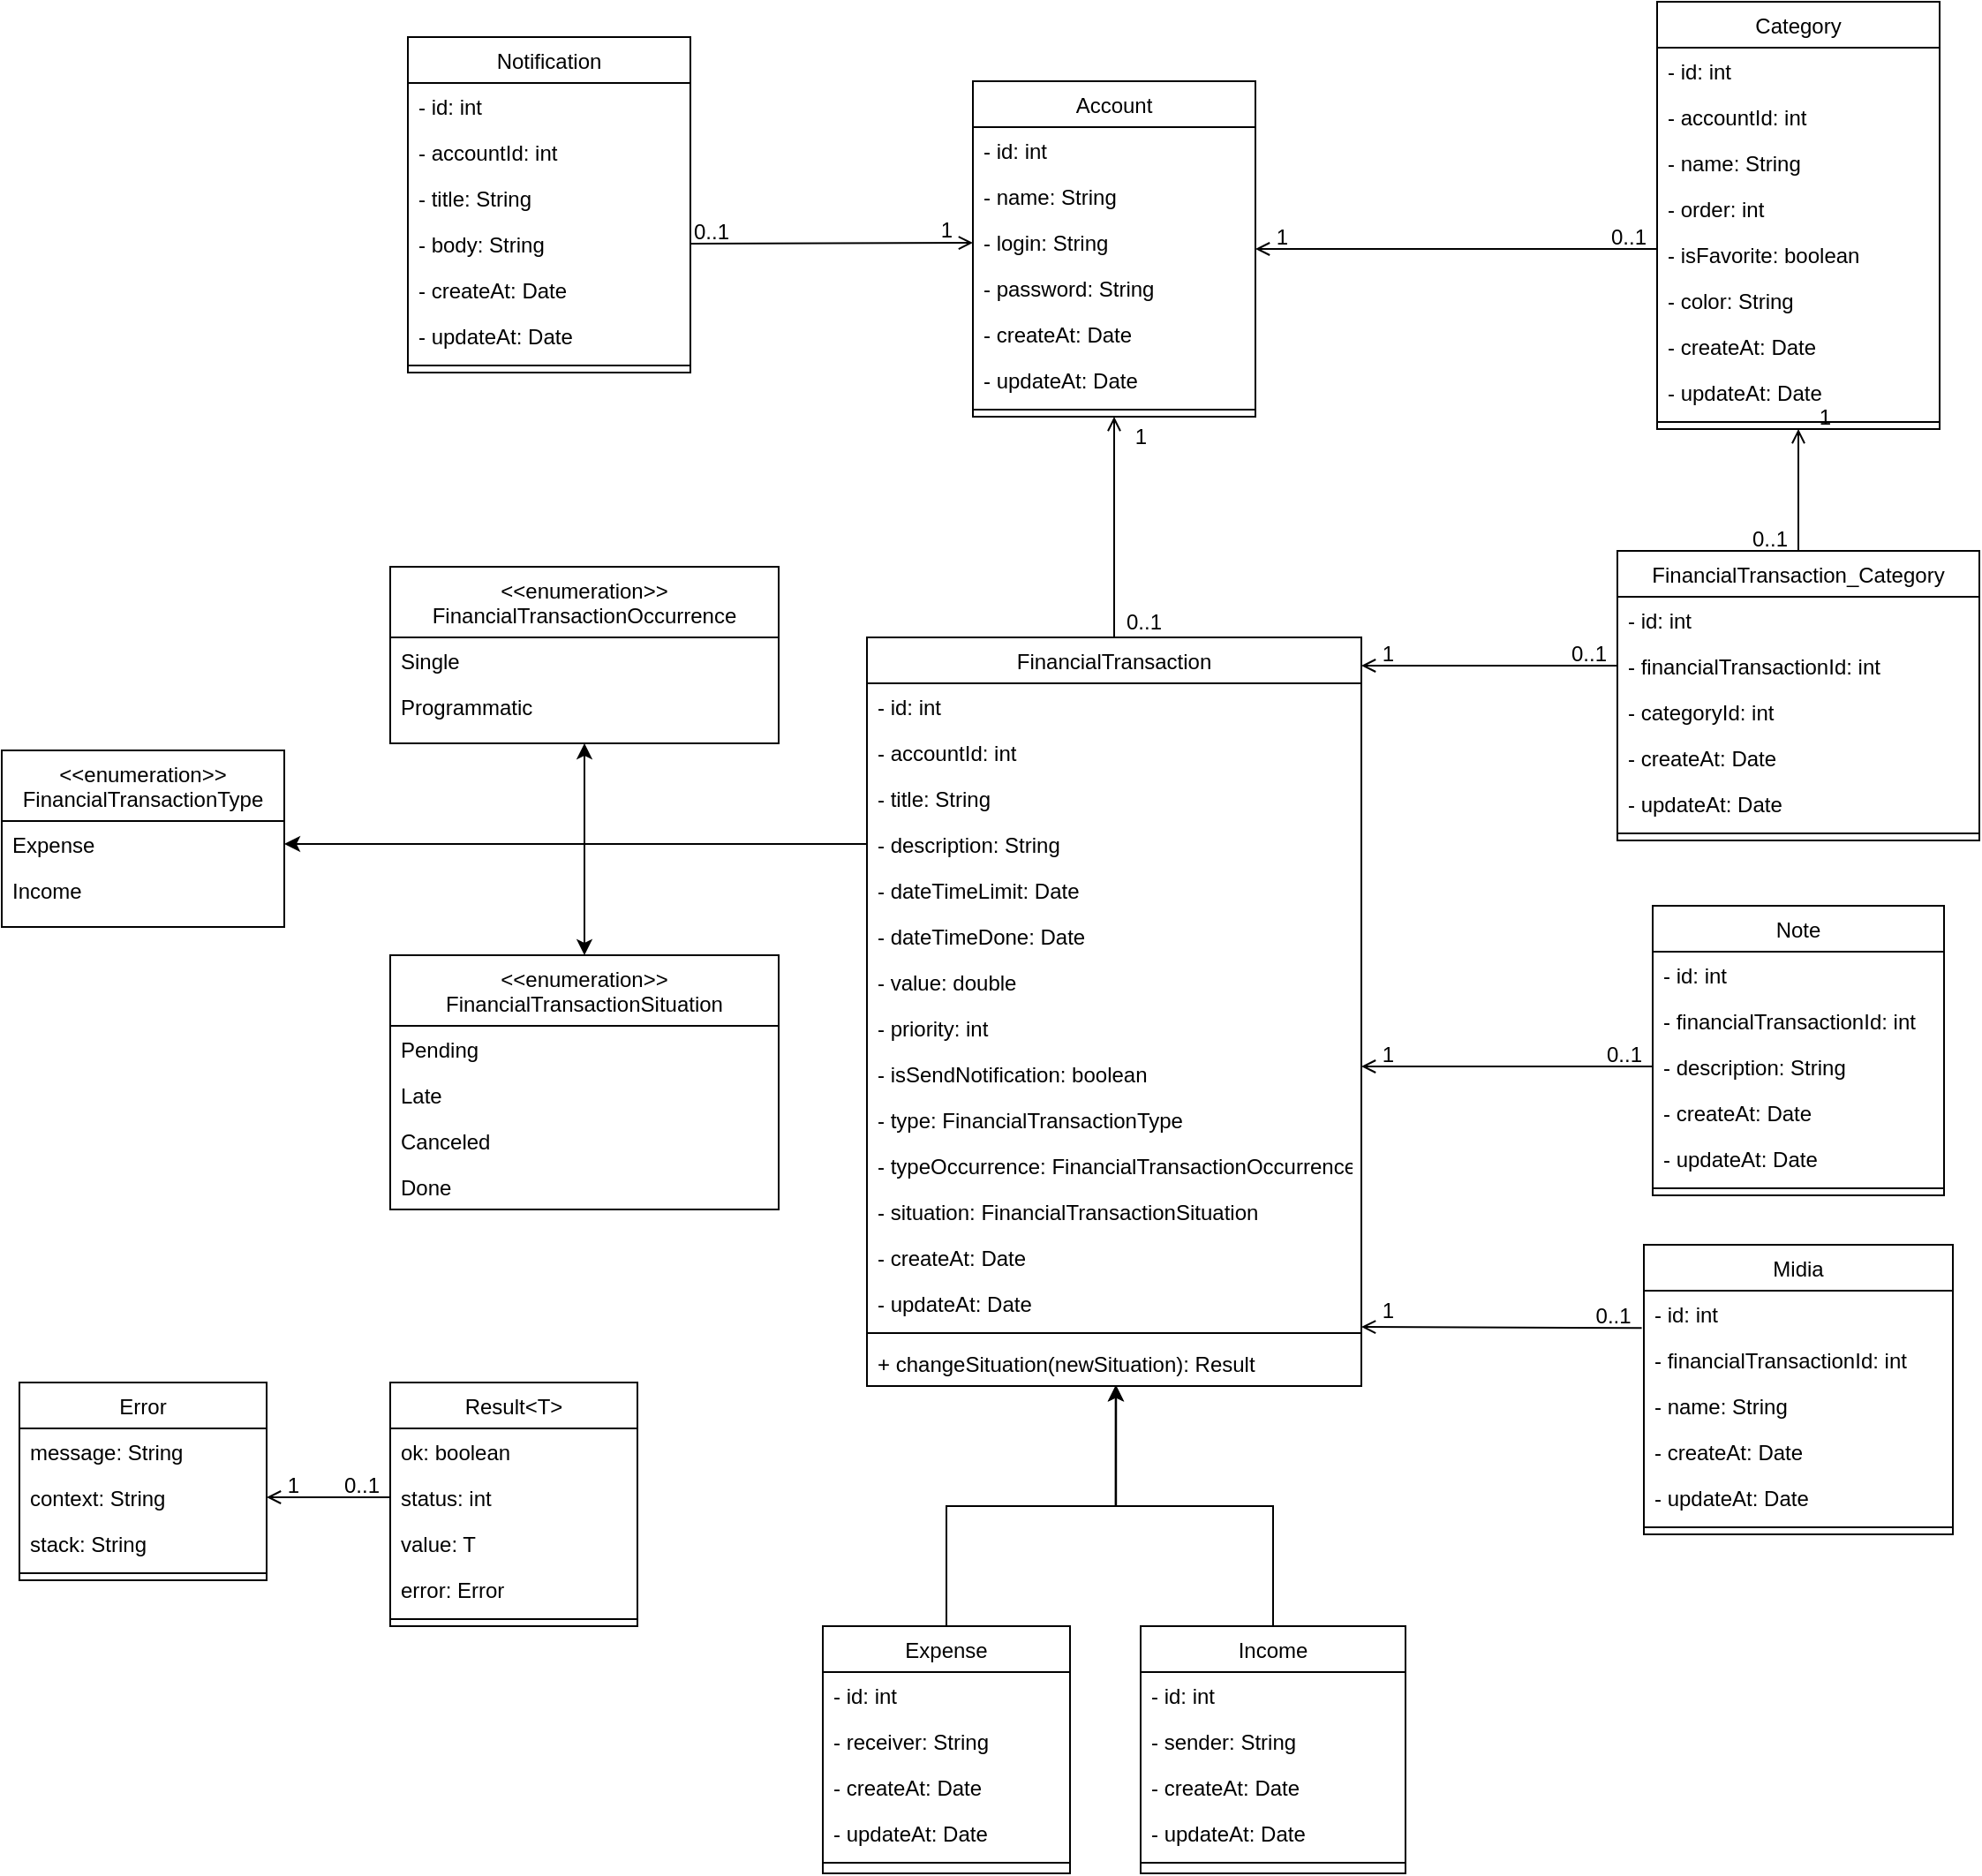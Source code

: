 <mxfile version="21.7.5" type="github">
  <diagram id="C5RBs43oDa-KdzZeNtuy" name="Page-1">
    <mxGraphModel dx="3327" dy="1215" grid="1" gridSize="10" guides="1" tooltips="1" connect="1" arrows="1" fold="1" page="1" pageScale="1" pageWidth="827" pageHeight="1169" math="0" shadow="0">
      <root>
        <mxCell id="WIyWlLk6GJQsqaUBKTNV-0" />
        <mxCell id="WIyWlLk6GJQsqaUBKTNV-1" parent="WIyWlLk6GJQsqaUBKTNV-0" />
        <mxCell id="zkfFHV4jXpPFQw0GAbJ--0" value="Account" style="swimlane;fontStyle=0;align=center;verticalAlign=top;childLayout=stackLayout;horizontal=1;startSize=26;horizontalStack=0;resizeParent=1;resizeLast=0;collapsible=1;marginBottom=0;rounded=0;shadow=0;strokeWidth=1;" parent="WIyWlLk6GJQsqaUBKTNV-1" vertex="1">
          <mxGeometry x="360" y="105" width="160" height="190" as="geometry">
            <mxRectangle x="230" y="140" width="160" height="26" as="alternateBounds" />
          </mxGeometry>
        </mxCell>
        <mxCell id="yoDXZHZiuz9WNRxA7Nl0-4" value="- id: int" style="text;align=left;verticalAlign=top;spacingLeft=4;spacingRight=4;overflow=hidden;rotatable=0;points=[[0,0.5],[1,0.5]];portConstraint=eastwest;" vertex="1" parent="zkfFHV4jXpPFQw0GAbJ--0">
          <mxGeometry y="26" width="160" height="26" as="geometry" />
        </mxCell>
        <mxCell id="zkfFHV4jXpPFQw0GAbJ--1" value="- name: String    " style="text;align=left;verticalAlign=top;spacingLeft=4;spacingRight=4;overflow=hidden;rotatable=0;points=[[0,0.5],[1,0.5]];portConstraint=eastwest;" parent="zkfFHV4jXpPFQw0GAbJ--0" vertex="1">
          <mxGeometry y="52" width="160" height="26" as="geometry" />
        </mxCell>
        <mxCell id="zkfFHV4jXpPFQw0GAbJ--2" value="- login: String" style="text;align=left;verticalAlign=top;spacingLeft=4;spacingRight=4;overflow=hidden;rotatable=0;points=[[0,0.5],[1,0.5]];portConstraint=eastwest;rounded=0;shadow=0;html=0;" parent="zkfFHV4jXpPFQw0GAbJ--0" vertex="1">
          <mxGeometry y="78" width="160" height="26" as="geometry" />
        </mxCell>
        <mxCell id="zkfFHV4jXpPFQw0GAbJ--3" value="- password: String" style="text;align=left;verticalAlign=top;spacingLeft=4;spacingRight=4;overflow=hidden;rotatable=0;points=[[0,0.5],[1,0.5]];portConstraint=eastwest;rounded=0;shadow=0;html=0;" parent="zkfFHV4jXpPFQw0GAbJ--0" vertex="1">
          <mxGeometry y="104" width="160" height="26" as="geometry" />
        </mxCell>
        <mxCell id="yoDXZHZiuz9WNRxA7Nl0-2" value="- createAt: Date" style="text;align=left;verticalAlign=top;spacingLeft=4;spacingRight=4;overflow=hidden;rotatable=0;points=[[0,0.5],[1,0.5]];portConstraint=eastwest;rounded=0;shadow=0;html=0;" vertex="1" parent="zkfFHV4jXpPFQw0GAbJ--0">
          <mxGeometry y="130" width="160" height="26" as="geometry" />
        </mxCell>
        <mxCell id="yoDXZHZiuz9WNRxA7Nl0-3" value="- updateAt: Date" style="text;align=left;verticalAlign=top;spacingLeft=4;spacingRight=4;overflow=hidden;rotatable=0;points=[[0,0.5],[1,0.5]];portConstraint=eastwest;rounded=0;shadow=0;html=0;" vertex="1" parent="zkfFHV4jXpPFQw0GAbJ--0">
          <mxGeometry y="156" width="160" height="26" as="geometry" />
        </mxCell>
        <mxCell id="zkfFHV4jXpPFQw0GAbJ--4" value="" style="line;html=1;strokeWidth=1;align=left;verticalAlign=middle;spacingTop=-1;spacingLeft=3;spacingRight=3;rotatable=0;labelPosition=right;points=[];portConstraint=eastwest;" parent="zkfFHV4jXpPFQw0GAbJ--0" vertex="1">
          <mxGeometry y="182" width="160" height="8" as="geometry" />
        </mxCell>
        <mxCell id="zkfFHV4jXpPFQw0GAbJ--17" value="Category" style="swimlane;fontStyle=0;align=center;verticalAlign=top;childLayout=stackLayout;horizontal=1;startSize=26;horizontalStack=0;resizeParent=1;resizeLast=0;collapsible=1;marginBottom=0;rounded=0;shadow=0;strokeWidth=1;" parent="WIyWlLk6GJQsqaUBKTNV-1" vertex="1">
          <mxGeometry x="747.5" y="60" width="160" height="242" as="geometry">
            <mxRectangle x="550" y="140" width="160" height="26" as="alternateBounds" />
          </mxGeometry>
        </mxCell>
        <mxCell id="yoDXZHZiuz9WNRxA7Nl0-5" value="- id: int" style="text;align=left;verticalAlign=top;spacingLeft=4;spacingRight=4;overflow=hidden;rotatable=0;points=[[0,0.5],[1,0.5]];portConstraint=eastwest;" vertex="1" parent="zkfFHV4jXpPFQw0GAbJ--17">
          <mxGeometry y="26" width="160" height="26" as="geometry" />
        </mxCell>
        <mxCell id="yoDXZHZiuz9WNRxA7Nl0-11" value="- accountId: int" style="text;align=left;verticalAlign=top;spacingLeft=4;spacingRight=4;overflow=hidden;rotatable=0;points=[[0,0.5],[1,0.5]];portConstraint=eastwest;" vertex="1" parent="zkfFHV4jXpPFQw0GAbJ--17">
          <mxGeometry y="52" width="160" height="26" as="geometry" />
        </mxCell>
        <mxCell id="zkfFHV4jXpPFQw0GAbJ--18" value="- name: String" style="text;align=left;verticalAlign=top;spacingLeft=4;spacingRight=4;overflow=hidden;rotatable=0;points=[[0,0.5],[1,0.5]];portConstraint=eastwest;" parent="zkfFHV4jXpPFQw0GAbJ--17" vertex="1">
          <mxGeometry y="78" width="160" height="26" as="geometry" />
        </mxCell>
        <mxCell id="yoDXZHZiuz9WNRxA7Nl0-8" value="- order: int" style="text;align=left;verticalAlign=top;spacingLeft=4;spacingRight=4;overflow=hidden;rotatable=0;points=[[0,0.5],[1,0.5]];portConstraint=eastwest;" vertex="1" parent="zkfFHV4jXpPFQw0GAbJ--17">
          <mxGeometry y="104" width="160" height="26" as="geometry" />
        </mxCell>
        <mxCell id="yoDXZHZiuz9WNRxA7Nl0-9" value="- isFavorite: boolean" style="text;align=left;verticalAlign=top;spacingLeft=4;spacingRight=4;overflow=hidden;rotatable=0;points=[[0,0.5],[1,0.5]];portConstraint=eastwest;" vertex="1" parent="zkfFHV4jXpPFQw0GAbJ--17">
          <mxGeometry y="130" width="160" height="26" as="geometry" />
        </mxCell>
        <mxCell id="yoDXZHZiuz9WNRxA7Nl0-10" value="- color: String" style="text;align=left;verticalAlign=top;spacingLeft=4;spacingRight=4;overflow=hidden;rotatable=0;points=[[0,0.5],[1,0.5]];portConstraint=eastwest;" vertex="1" parent="zkfFHV4jXpPFQw0GAbJ--17">
          <mxGeometry y="156" width="160" height="26" as="geometry" />
        </mxCell>
        <mxCell id="yoDXZHZiuz9WNRxA7Nl0-6" value="- createAt: Date" style="text;align=left;verticalAlign=top;spacingLeft=4;spacingRight=4;overflow=hidden;rotatable=0;points=[[0,0.5],[1,0.5]];portConstraint=eastwest;rounded=0;shadow=0;html=0;" vertex="1" parent="zkfFHV4jXpPFQw0GAbJ--17">
          <mxGeometry y="182" width="160" height="26" as="geometry" />
        </mxCell>
        <mxCell id="yoDXZHZiuz9WNRxA7Nl0-7" value="- updateAt: Date" style="text;align=left;verticalAlign=top;spacingLeft=4;spacingRight=4;overflow=hidden;rotatable=0;points=[[0,0.5],[1,0.5]];portConstraint=eastwest;rounded=0;shadow=0;html=0;" vertex="1" parent="zkfFHV4jXpPFQw0GAbJ--17">
          <mxGeometry y="208" width="160" height="26" as="geometry" />
        </mxCell>
        <mxCell id="zkfFHV4jXpPFQw0GAbJ--23" value="" style="line;html=1;strokeWidth=1;align=left;verticalAlign=middle;spacingTop=-1;spacingLeft=3;spacingRight=3;rotatable=0;labelPosition=right;points=[];portConstraint=eastwest;" parent="zkfFHV4jXpPFQw0GAbJ--17" vertex="1">
          <mxGeometry y="234" width="160" height="8" as="geometry" />
        </mxCell>
        <mxCell id="zkfFHV4jXpPFQw0GAbJ--26" value="" style="endArrow=open;shadow=0;strokeWidth=1;rounded=0;endFill=1;edgeStyle=elbowEdgeStyle;elbow=vertical;" parent="WIyWlLk6GJQsqaUBKTNV-1" source="zkfFHV4jXpPFQw0GAbJ--17" target="zkfFHV4jXpPFQw0GAbJ--0" edge="1">
          <mxGeometry x="0.5" y="41" relative="1" as="geometry">
            <mxPoint x="740" y="202" as="sourcePoint" />
            <mxPoint x="580" y="202" as="targetPoint" />
            <mxPoint x="-40" y="32" as="offset" />
          </mxGeometry>
        </mxCell>
        <mxCell id="zkfFHV4jXpPFQw0GAbJ--27" value="0..1" style="resizable=0;align=left;verticalAlign=bottom;labelBackgroundColor=none;fontSize=12;" parent="zkfFHV4jXpPFQw0GAbJ--26" connectable="0" vertex="1">
          <mxGeometry x="-1" relative="1" as="geometry">
            <mxPoint x="-28" y="2" as="offset" />
          </mxGeometry>
        </mxCell>
        <mxCell id="zkfFHV4jXpPFQw0GAbJ--28" value="1" style="resizable=0;align=right;verticalAlign=bottom;labelBackgroundColor=none;fontSize=12;" parent="zkfFHV4jXpPFQw0GAbJ--26" connectable="0" vertex="1">
          <mxGeometry x="1" relative="1" as="geometry">
            <mxPoint x="20" y="2" as="offset" />
          </mxGeometry>
        </mxCell>
        <mxCell id="yoDXZHZiuz9WNRxA7Nl0-32" style="edgeStyle=orthogonalEdgeStyle;rounded=0;orthogonalLoop=1;jettySize=auto;html=1;entryX=1;entryY=0.5;entryDx=0;entryDy=0;exitX=0;exitY=0.5;exitDx=0;exitDy=0;" edge="1" parent="WIyWlLk6GJQsqaUBKTNV-1" source="yoDXZHZiuz9WNRxA7Nl0-47" target="yoDXZHZiuz9WNRxA7Nl0-23">
          <mxGeometry relative="1" as="geometry">
            <mxPoint x="200" y="505" as="targetPoint" />
          </mxGeometry>
        </mxCell>
        <mxCell id="yoDXZHZiuz9WNRxA7Nl0-38" style="edgeStyle=orthogonalEdgeStyle;rounded=0;orthogonalLoop=1;jettySize=auto;html=1;entryX=0.5;entryY=1;entryDx=0;entryDy=0;exitX=0;exitY=0.5;exitDx=0;exitDy=0;" edge="1" parent="WIyWlLk6GJQsqaUBKTNV-1" source="yoDXZHZiuz9WNRxA7Nl0-47" target="yoDXZHZiuz9WNRxA7Nl0-35">
          <mxGeometry relative="1" as="geometry" />
        </mxCell>
        <mxCell id="yoDXZHZiuz9WNRxA7Nl0-45" style="edgeStyle=orthogonalEdgeStyle;rounded=0;orthogonalLoop=1;jettySize=auto;html=1;entryX=0.5;entryY=0;entryDx=0;entryDy=0;exitX=0;exitY=0.5;exitDx=0;exitDy=0;" edge="1" parent="WIyWlLk6GJQsqaUBKTNV-1" source="yoDXZHZiuz9WNRxA7Nl0-47" target="yoDXZHZiuz9WNRxA7Nl0-39">
          <mxGeometry relative="1" as="geometry" />
        </mxCell>
        <mxCell id="yoDXZHZiuz9WNRxA7Nl0-12" value="FinancialTransaction" style="swimlane;fontStyle=0;align=center;verticalAlign=top;childLayout=stackLayout;horizontal=1;startSize=26;horizontalStack=0;resizeParent=1;resizeLast=0;collapsible=1;marginBottom=0;rounded=0;shadow=0;strokeWidth=1;" vertex="1" parent="WIyWlLk6GJQsqaUBKTNV-1">
          <mxGeometry x="300" y="420" width="280" height="424" as="geometry">
            <mxRectangle x="550" y="140" width="160" height="26" as="alternateBounds" />
          </mxGeometry>
        </mxCell>
        <mxCell id="yoDXZHZiuz9WNRxA7Nl0-13" value="- id: int" style="text;align=left;verticalAlign=top;spacingLeft=4;spacingRight=4;overflow=hidden;rotatable=0;points=[[0,0.5],[1,0.5]];portConstraint=eastwest;" vertex="1" parent="yoDXZHZiuz9WNRxA7Nl0-12">
          <mxGeometry y="26" width="280" height="26" as="geometry" />
        </mxCell>
        <mxCell id="yoDXZHZiuz9WNRxA7Nl0-89" value="- accountId: int" style="text;align=left;verticalAlign=top;spacingLeft=4;spacingRight=4;overflow=hidden;rotatable=0;points=[[0,0.5],[1,0.5]];portConstraint=eastwest;" vertex="1" parent="yoDXZHZiuz9WNRxA7Nl0-12">
          <mxGeometry y="52" width="280" height="26" as="geometry" />
        </mxCell>
        <mxCell id="yoDXZHZiuz9WNRxA7Nl0-46" value="- title: String" style="text;align=left;verticalAlign=top;spacingLeft=4;spacingRight=4;overflow=hidden;rotatable=0;points=[[0,0.5],[1,0.5]];portConstraint=eastwest;" vertex="1" parent="yoDXZHZiuz9WNRxA7Nl0-12">
          <mxGeometry y="78" width="280" height="26" as="geometry" />
        </mxCell>
        <mxCell id="yoDXZHZiuz9WNRxA7Nl0-47" value="- description: String" style="text;align=left;verticalAlign=top;spacingLeft=4;spacingRight=4;overflow=hidden;rotatable=0;points=[[0,0.5],[1,0.5]];portConstraint=eastwest;" vertex="1" parent="yoDXZHZiuz9WNRxA7Nl0-12">
          <mxGeometry y="104" width="280" height="26" as="geometry" />
        </mxCell>
        <mxCell id="yoDXZHZiuz9WNRxA7Nl0-48" value="- dateTimeLimit: Date" style="text;align=left;verticalAlign=top;spacingLeft=4;spacingRight=4;overflow=hidden;rotatable=0;points=[[0,0.5],[1,0.5]];portConstraint=eastwest;" vertex="1" parent="yoDXZHZiuz9WNRxA7Nl0-12">
          <mxGeometry y="130" width="280" height="26" as="geometry" />
        </mxCell>
        <mxCell id="yoDXZHZiuz9WNRxA7Nl0-49" value="- dateTimeDone: Date" style="text;align=left;verticalAlign=top;spacingLeft=4;spacingRight=4;overflow=hidden;rotatable=0;points=[[0,0.5],[1,0.5]];portConstraint=eastwest;" vertex="1" parent="yoDXZHZiuz9WNRxA7Nl0-12">
          <mxGeometry y="156" width="280" height="26" as="geometry" />
        </mxCell>
        <mxCell id="yoDXZHZiuz9WNRxA7Nl0-50" value="- value: double" style="text;align=left;verticalAlign=top;spacingLeft=4;spacingRight=4;overflow=hidden;rotatable=0;points=[[0,0.5],[1,0.5]];portConstraint=eastwest;" vertex="1" parent="yoDXZHZiuz9WNRxA7Nl0-12">
          <mxGeometry y="182" width="280" height="26" as="geometry" />
        </mxCell>
        <mxCell id="yoDXZHZiuz9WNRxA7Nl0-51" value="- priority: int" style="text;align=left;verticalAlign=top;spacingLeft=4;spacingRight=4;overflow=hidden;rotatable=0;points=[[0,0.5],[1,0.5]];portConstraint=eastwest;" vertex="1" parent="yoDXZHZiuz9WNRxA7Nl0-12">
          <mxGeometry y="208" width="280" height="26" as="geometry" />
        </mxCell>
        <mxCell id="yoDXZHZiuz9WNRxA7Nl0-52" value="- isSendNotification: boolean" style="text;align=left;verticalAlign=top;spacingLeft=4;spacingRight=4;overflow=hidden;rotatable=0;points=[[0,0.5],[1,0.5]];portConstraint=eastwest;" vertex="1" parent="yoDXZHZiuz9WNRxA7Nl0-12">
          <mxGeometry y="234" width="280" height="26" as="geometry" />
        </mxCell>
        <mxCell id="yoDXZHZiuz9WNRxA7Nl0-14" value="- type: FinancialTransactionType" style="text;align=left;verticalAlign=top;spacingLeft=4;spacingRight=4;overflow=hidden;rotatable=0;points=[[0,0.5],[1,0.5]];portConstraint=eastwest;" vertex="1" parent="yoDXZHZiuz9WNRxA7Nl0-12">
          <mxGeometry y="260" width="280" height="26" as="geometry" />
        </mxCell>
        <mxCell id="yoDXZHZiuz9WNRxA7Nl0-34" value="- typeOccurrence: FinancialTransactionOccurrence" style="text;align=left;verticalAlign=top;spacingLeft=4;spacingRight=4;overflow=hidden;rotatable=0;points=[[0,0.5],[1,0.5]];portConstraint=eastwest;" vertex="1" parent="yoDXZHZiuz9WNRxA7Nl0-12">
          <mxGeometry y="286" width="280" height="26" as="geometry" />
        </mxCell>
        <mxCell id="yoDXZHZiuz9WNRxA7Nl0-44" value="- situation: FinancialTransactionSituation" style="text;align=left;verticalAlign=top;spacingLeft=4;spacingRight=4;overflow=hidden;rotatable=0;points=[[0,0.5],[1,0.5]];portConstraint=eastwest;" vertex="1" parent="yoDXZHZiuz9WNRxA7Nl0-12">
          <mxGeometry y="312" width="280" height="26" as="geometry" />
        </mxCell>
        <mxCell id="yoDXZHZiuz9WNRxA7Nl0-19" value="- createAt: Date" style="text;align=left;verticalAlign=top;spacingLeft=4;spacingRight=4;overflow=hidden;rotatable=0;points=[[0,0.5],[1,0.5]];portConstraint=eastwest;rounded=0;shadow=0;html=0;" vertex="1" parent="yoDXZHZiuz9WNRxA7Nl0-12">
          <mxGeometry y="338" width="280" height="26" as="geometry" />
        </mxCell>
        <mxCell id="yoDXZHZiuz9WNRxA7Nl0-20" value="- updateAt: Date" style="text;align=left;verticalAlign=top;spacingLeft=4;spacingRight=4;overflow=hidden;rotatable=0;points=[[0,0.5],[1,0.5]];portConstraint=eastwest;rounded=0;shadow=0;html=0;" vertex="1" parent="yoDXZHZiuz9WNRxA7Nl0-12">
          <mxGeometry y="364" width="280" height="26" as="geometry" />
        </mxCell>
        <mxCell id="yoDXZHZiuz9WNRxA7Nl0-21" value="" style="line;html=1;strokeWidth=1;align=left;verticalAlign=middle;spacingTop=-1;spacingLeft=3;spacingRight=3;rotatable=0;labelPosition=right;points=[];portConstraint=eastwest;" vertex="1" parent="yoDXZHZiuz9WNRxA7Nl0-12">
          <mxGeometry y="390" width="280" height="8" as="geometry" />
        </mxCell>
        <mxCell id="yoDXZHZiuz9WNRxA7Nl0-132" value="+ changeSituation(newSituation): Result" style="text;align=left;verticalAlign=top;spacingLeft=4;spacingRight=4;overflow=hidden;rotatable=0;points=[[0,0.5],[1,0.5]];portConstraint=eastwest;rounded=0;shadow=0;html=0;" vertex="1" parent="yoDXZHZiuz9WNRxA7Nl0-12">
          <mxGeometry y="398" width="280" height="26" as="geometry" />
        </mxCell>
        <mxCell id="yoDXZHZiuz9WNRxA7Nl0-22" value="&lt;&lt;enumeration&gt;&gt;&#xa;FinancialTransactionType" style="swimlane;fontStyle=0;align=center;verticalAlign=top;childLayout=stackLayout;horizontal=1;startSize=40;horizontalStack=0;resizeParent=1;resizeLast=0;collapsible=1;marginBottom=0;rounded=0;shadow=0;strokeWidth=1;" vertex="1" parent="WIyWlLk6GJQsqaUBKTNV-1">
          <mxGeometry x="-190" y="484" width="160" height="100" as="geometry">
            <mxRectangle x="550" y="140" width="160" height="26" as="alternateBounds" />
          </mxGeometry>
        </mxCell>
        <mxCell id="yoDXZHZiuz9WNRxA7Nl0-23" value="Expense" style="text;align=left;verticalAlign=top;spacingLeft=4;spacingRight=4;overflow=hidden;rotatable=0;points=[[0,0.5],[1,0.5]];portConstraint=eastwest;" vertex="1" parent="yoDXZHZiuz9WNRxA7Nl0-22">
          <mxGeometry y="40" width="160" height="26" as="geometry" />
        </mxCell>
        <mxCell id="yoDXZHZiuz9WNRxA7Nl0-33" value="Income" style="text;align=left;verticalAlign=top;spacingLeft=4;spacingRight=4;overflow=hidden;rotatable=0;points=[[0,0.5],[1,0.5]];portConstraint=eastwest;" vertex="1" parent="yoDXZHZiuz9WNRxA7Nl0-22">
          <mxGeometry y="66" width="160" height="26" as="geometry" />
        </mxCell>
        <mxCell id="yoDXZHZiuz9WNRxA7Nl0-35" value="&lt;&lt;enumeration&gt;&gt;&#xa;FinancialTransactionOccurrence" style="swimlane;fontStyle=0;align=center;verticalAlign=top;childLayout=stackLayout;horizontal=1;startSize=40;horizontalStack=0;resizeParent=1;resizeLast=0;collapsible=1;marginBottom=0;rounded=0;shadow=0;strokeWidth=1;" vertex="1" parent="WIyWlLk6GJQsqaUBKTNV-1">
          <mxGeometry x="30" y="380" width="220" height="100" as="geometry">
            <mxRectangle x="550" y="140" width="160" height="26" as="alternateBounds" />
          </mxGeometry>
        </mxCell>
        <mxCell id="yoDXZHZiuz9WNRxA7Nl0-36" value="Single" style="text;align=left;verticalAlign=top;spacingLeft=4;spacingRight=4;overflow=hidden;rotatable=0;points=[[0,0.5],[1,0.5]];portConstraint=eastwest;" vertex="1" parent="yoDXZHZiuz9WNRxA7Nl0-35">
          <mxGeometry y="40" width="220" height="26" as="geometry" />
        </mxCell>
        <mxCell id="yoDXZHZiuz9WNRxA7Nl0-37" value="Programmatic" style="text;align=left;verticalAlign=top;spacingLeft=4;spacingRight=4;overflow=hidden;rotatable=0;points=[[0,0.5],[1,0.5]];portConstraint=eastwest;" vertex="1" parent="yoDXZHZiuz9WNRxA7Nl0-35">
          <mxGeometry y="66" width="220" height="26" as="geometry" />
        </mxCell>
        <mxCell id="yoDXZHZiuz9WNRxA7Nl0-39" value="&lt;&lt;enumeration&gt;&gt;&#xa;FinancialTransactionSituation" style="swimlane;fontStyle=0;align=center;verticalAlign=top;childLayout=stackLayout;horizontal=1;startSize=40;horizontalStack=0;resizeParent=1;resizeLast=0;collapsible=1;marginBottom=0;rounded=0;shadow=0;strokeWidth=1;" vertex="1" parent="WIyWlLk6GJQsqaUBKTNV-1">
          <mxGeometry x="30" y="600" width="220" height="144" as="geometry">
            <mxRectangle x="550" y="140" width="160" height="26" as="alternateBounds" />
          </mxGeometry>
        </mxCell>
        <mxCell id="yoDXZHZiuz9WNRxA7Nl0-40" value="Pending" style="text;align=left;verticalAlign=top;spacingLeft=4;spacingRight=4;overflow=hidden;rotatable=0;points=[[0,0.5],[1,0.5]];portConstraint=eastwest;" vertex="1" parent="yoDXZHZiuz9WNRxA7Nl0-39">
          <mxGeometry y="40" width="220" height="26" as="geometry" />
        </mxCell>
        <mxCell id="yoDXZHZiuz9WNRxA7Nl0-41" value="Late" style="text;align=left;verticalAlign=top;spacingLeft=4;spacingRight=4;overflow=hidden;rotatable=0;points=[[0,0.5],[1,0.5]];portConstraint=eastwest;" vertex="1" parent="yoDXZHZiuz9WNRxA7Nl0-39">
          <mxGeometry y="66" width="220" height="26" as="geometry" />
        </mxCell>
        <mxCell id="yoDXZHZiuz9WNRxA7Nl0-42" value="Canceled" style="text;align=left;verticalAlign=top;spacingLeft=4;spacingRight=4;overflow=hidden;rotatable=0;points=[[0,0.5],[1,0.5]];portConstraint=eastwest;" vertex="1" parent="yoDXZHZiuz9WNRxA7Nl0-39">
          <mxGeometry y="92" width="220" height="26" as="geometry" />
        </mxCell>
        <mxCell id="yoDXZHZiuz9WNRxA7Nl0-43" value="Done" style="text;align=left;verticalAlign=top;spacingLeft=4;spacingRight=4;overflow=hidden;rotatable=0;points=[[0,0.5],[1,0.5]];portConstraint=eastwest;" vertex="1" parent="yoDXZHZiuz9WNRxA7Nl0-39">
          <mxGeometry y="118" width="220" height="26" as="geometry" />
        </mxCell>
        <mxCell id="yoDXZHZiuz9WNRxA7Nl0-75" style="edgeStyle=orthogonalEdgeStyle;rounded=0;orthogonalLoop=1;jettySize=auto;html=1;entryX=0.504;entryY=0.986;entryDx=0;entryDy=0;entryPerimeter=0;" edge="1" parent="WIyWlLk6GJQsqaUBKTNV-1" source="yoDXZHZiuz9WNRxA7Nl0-53" target="yoDXZHZiuz9WNRxA7Nl0-132">
          <mxGeometry relative="1" as="geometry">
            <mxPoint x="440" y="850" as="targetPoint" />
          </mxGeometry>
        </mxCell>
        <mxCell id="yoDXZHZiuz9WNRxA7Nl0-53" value="Expense" style="swimlane;fontStyle=0;align=center;verticalAlign=top;childLayout=stackLayout;horizontal=1;startSize=26;horizontalStack=0;resizeParent=1;resizeLast=0;collapsible=1;marginBottom=0;rounded=0;shadow=0;strokeWidth=1;" vertex="1" parent="WIyWlLk6GJQsqaUBKTNV-1">
          <mxGeometry x="275" y="980" width="140" height="140" as="geometry">
            <mxRectangle x="550" y="140" width="160" height="26" as="alternateBounds" />
          </mxGeometry>
        </mxCell>
        <mxCell id="yoDXZHZiuz9WNRxA7Nl0-54" value="- id: int" style="text;align=left;verticalAlign=top;spacingLeft=4;spacingRight=4;overflow=hidden;rotatable=0;points=[[0,0.5],[1,0.5]];portConstraint=eastwest;" vertex="1" parent="yoDXZHZiuz9WNRxA7Nl0-53">
          <mxGeometry y="26" width="140" height="26" as="geometry" />
        </mxCell>
        <mxCell id="yoDXZHZiuz9WNRxA7Nl0-55" value="- receiver: String" style="text;align=left;verticalAlign=top;spacingLeft=4;spacingRight=4;overflow=hidden;rotatable=0;points=[[0,0.5],[1,0.5]];portConstraint=eastwest;" vertex="1" parent="yoDXZHZiuz9WNRxA7Nl0-53">
          <mxGeometry y="52" width="140" height="26" as="geometry" />
        </mxCell>
        <mxCell id="yoDXZHZiuz9WNRxA7Nl0-65" value="- createAt: Date" style="text;align=left;verticalAlign=top;spacingLeft=4;spacingRight=4;overflow=hidden;rotatable=0;points=[[0,0.5],[1,0.5]];portConstraint=eastwest;rounded=0;shadow=0;html=0;" vertex="1" parent="yoDXZHZiuz9WNRxA7Nl0-53">
          <mxGeometry y="78" width="140" height="26" as="geometry" />
        </mxCell>
        <mxCell id="yoDXZHZiuz9WNRxA7Nl0-66" value="- updateAt: Date" style="text;align=left;verticalAlign=top;spacingLeft=4;spacingRight=4;overflow=hidden;rotatable=0;points=[[0,0.5],[1,0.5]];portConstraint=eastwest;rounded=0;shadow=0;html=0;" vertex="1" parent="yoDXZHZiuz9WNRxA7Nl0-53">
          <mxGeometry y="104" width="140" height="26" as="geometry" />
        </mxCell>
        <mxCell id="yoDXZHZiuz9WNRxA7Nl0-67" value="" style="line;html=1;strokeWidth=1;align=left;verticalAlign=middle;spacingTop=-1;spacingLeft=3;spacingRight=3;rotatable=0;labelPosition=right;points=[];portConstraint=eastwest;" vertex="1" parent="yoDXZHZiuz9WNRxA7Nl0-53">
          <mxGeometry y="130" width="140" height="8" as="geometry" />
        </mxCell>
        <mxCell id="yoDXZHZiuz9WNRxA7Nl0-74" style="edgeStyle=orthogonalEdgeStyle;rounded=0;orthogonalLoop=1;jettySize=auto;html=1;entryX=0.503;entryY=0.987;entryDx=0;entryDy=0;entryPerimeter=0;" edge="1" parent="WIyWlLk6GJQsqaUBKTNV-1" source="yoDXZHZiuz9WNRxA7Nl0-68" target="yoDXZHZiuz9WNRxA7Nl0-132">
          <mxGeometry relative="1" as="geometry" />
        </mxCell>
        <mxCell id="yoDXZHZiuz9WNRxA7Nl0-68" value="Income" style="swimlane;fontStyle=0;align=center;verticalAlign=top;childLayout=stackLayout;horizontal=1;startSize=26;horizontalStack=0;resizeParent=1;resizeLast=0;collapsible=1;marginBottom=0;rounded=0;shadow=0;strokeWidth=1;" vertex="1" parent="WIyWlLk6GJQsqaUBKTNV-1">
          <mxGeometry x="455" y="980" width="150" height="140" as="geometry">
            <mxRectangle x="550" y="140" width="160" height="26" as="alternateBounds" />
          </mxGeometry>
        </mxCell>
        <mxCell id="yoDXZHZiuz9WNRxA7Nl0-69" value="- id: int" style="text;align=left;verticalAlign=top;spacingLeft=4;spacingRight=4;overflow=hidden;rotatable=0;points=[[0,0.5],[1,0.5]];portConstraint=eastwest;" vertex="1" parent="yoDXZHZiuz9WNRxA7Nl0-68">
          <mxGeometry y="26" width="150" height="26" as="geometry" />
        </mxCell>
        <mxCell id="yoDXZHZiuz9WNRxA7Nl0-70" value="- sender: String" style="text;align=left;verticalAlign=top;spacingLeft=4;spacingRight=4;overflow=hidden;rotatable=0;points=[[0,0.5],[1,0.5]];portConstraint=eastwest;" vertex="1" parent="yoDXZHZiuz9WNRxA7Nl0-68">
          <mxGeometry y="52" width="150" height="26" as="geometry" />
        </mxCell>
        <mxCell id="yoDXZHZiuz9WNRxA7Nl0-71" value="- createAt: Date" style="text;align=left;verticalAlign=top;spacingLeft=4;spacingRight=4;overflow=hidden;rotatable=0;points=[[0,0.5],[1,0.5]];portConstraint=eastwest;rounded=0;shadow=0;html=0;" vertex="1" parent="yoDXZHZiuz9WNRxA7Nl0-68">
          <mxGeometry y="78" width="150" height="26" as="geometry" />
        </mxCell>
        <mxCell id="yoDXZHZiuz9WNRxA7Nl0-72" value="- updateAt: Date" style="text;align=left;verticalAlign=top;spacingLeft=4;spacingRight=4;overflow=hidden;rotatable=0;points=[[0,0.5],[1,0.5]];portConstraint=eastwest;rounded=0;shadow=0;html=0;" vertex="1" parent="yoDXZHZiuz9WNRxA7Nl0-68">
          <mxGeometry y="104" width="150" height="26" as="geometry" />
        </mxCell>
        <mxCell id="yoDXZHZiuz9WNRxA7Nl0-73" value="" style="line;html=1;strokeWidth=1;align=left;verticalAlign=middle;spacingTop=-1;spacingLeft=3;spacingRight=3;rotatable=0;labelPosition=right;points=[];portConstraint=eastwest;" vertex="1" parent="yoDXZHZiuz9WNRxA7Nl0-68">
          <mxGeometry y="130" width="150" height="8" as="geometry" />
        </mxCell>
        <mxCell id="yoDXZHZiuz9WNRxA7Nl0-76" value="" style="endArrow=open;shadow=0;strokeWidth=1;rounded=0;endFill=1;edgeStyle=elbowEdgeStyle;elbow=vertical;entryX=0.5;entryY=1;entryDx=0;entryDy=0;exitX=0.5;exitY=0;exitDx=0;exitDy=0;" edge="1" parent="WIyWlLk6GJQsqaUBKTNV-1" source="yoDXZHZiuz9WNRxA7Nl0-12" target="zkfFHV4jXpPFQw0GAbJ--0">
          <mxGeometry x="0.5" y="41" relative="1" as="geometry">
            <mxPoint x="490" y="225" as="sourcePoint" />
            <mxPoint x="390" y="225" as="targetPoint" />
            <mxPoint x="-40" y="32" as="offset" />
          </mxGeometry>
        </mxCell>
        <mxCell id="yoDXZHZiuz9WNRxA7Nl0-77" value="0..1" style="resizable=0;align=left;verticalAlign=bottom;labelBackgroundColor=none;fontSize=12;" connectable="0" vertex="1" parent="yoDXZHZiuz9WNRxA7Nl0-76">
          <mxGeometry x="-1" relative="1" as="geometry">
            <mxPoint x="5" as="offset" />
          </mxGeometry>
        </mxCell>
        <mxCell id="yoDXZHZiuz9WNRxA7Nl0-78" value="1" style="resizable=0;align=right;verticalAlign=bottom;labelBackgroundColor=none;fontSize=12;" connectable="0" vertex="1" parent="yoDXZHZiuz9WNRxA7Nl0-76">
          <mxGeometry x="1" relative="1" as="geometry">
            <mxPoint x="20" y="20" as="offset" />
          </mxGeometry>
        </mxCell>
        <mxCell id="yoDXZHZiuz9WNRxA7Nl0-79" value="FinancialTransaction_Category" style="swimlane;fontStyle=0;align=center;verticalAlign=top;childLayout=stackLayout;horizontal=1;startSize=26;horizontalStack=0;resizeParent=1;resizeLast=0;collapsible=1;marginBottom=0;rounded=0;shadow=0;strokeWidth=1;" vertex="1" parent="WIyWlLk6GJQsqaUBKTNV-1">
          <mxGeometry x="725" y="371" width="205" height="164" as="geometry">
            <mxRectangle x="550" y="140" width="160" height="26" as="alternateBounds" />
          </mxGeometry>
        </mxCell>
        <mxCell id="yoDXZHZiuz9WNRxA7Nl0-80" value="- id: int" style="text;align=left;verticalAlign=top;spacingLeft=4;spacingRight=4;overflow=hidden;rotatable=0;points=[[0,0.5],[1,0.5]];portConstraint=eastwest;" vertex="1" parent="yoDXZHZiuz9WNRxA7Nl0-79">
          <mxGeometry y="26" width="205" height="26" as="geometry" />
        </mxCell>
        <mxCell id="yoDXZHZiuz9WNRxA7Nl0-81" value="- financialTransactionId: int" style="text;align=left;verticalAlign=top;spacingLeft=4;spacingRight=4;overflow=hidden;rotatable=0;points=[[0,0.5],[1,0.5]];portConstraint=eastwest;" vertex="1" parent="yoDXZHZiuz9WNRxA7Nl0-79">
          <mxGeometry y="52" width="205" height="26" as="geometry" />
        </mxCell>
        <mxCell id="yoDXZHZiuz9WNRxA7Nl0-90" value="- categoryId: int" style="text;align=left;verticalAlign=top;spacingLeft=4;spacingRight=4;overflow=hidden;rotatable=0;points=[[0,0.5],[1,0.5]];portConstraint=eastwest;" vertex="1" parent="yoDXZHZiuz9WNRxA7Nl0-79">
          <mxGeometry y="78" width="205" height="26" as="geometry" />
        </mxCell>
        <mxCell id="yoDXZHZiuz9WNRxA7Nl0-155" value="- createAt: Date" style="text;align=left;verticalAlign=top;spacingLeft=4;spacingRight=4;overflow=hidden;rotatable=0;points=[[0,0.5],[1,0.5]];portConstraint=eastwest;rounded=0;shadow=0;html=0;" vertex="1" parent="yoDXZHZiuz9WNRxA7Nl0-79">
          <mxGeometry y="104" width="205" height="26" as="geometry" />
        </mxCell>
        <mxCell id="yoDXZHZiuz9WNRxA7Nl0-156" value="- updateAt: Date" style="text;align=left;verticalAlign=top;spacingLeft=4;spacingRight=4;overflow=hidden;rotatable=0;points=[[0,0.5],[1,0.5]];portConstraint=eastwest;rounded=0;shadow=0;html=0;" vertex="1" parent="yoDXZHZiuz9WNRxA7Nl0-79">
          <mxGeometry y="130" width="205" height="26" as="geometry" />
        </mxCell>
        <mxCell id="yoDXZHZiuz9WNRxA7Nl0-88" value="" style="line;html=1;strokeWidth=1;align=left;verticalAlign=middle;spacingTop=-1;spacingLeft=3;spacingRight=3;rotatable=0;labelPosition=right;points=[];portConstraint=eastwest;" vertex="1" parent="yoDXZHZiuz9WNRxA7Nl0-79">
          <mxGeometry y="156" width="205" height="8" as="geometry" />
        </mxCell>
        <mxCell id="yoDXZHZiuz9WNRxA7Nl0-91" value="" style="endArrow=open;shadow=0;strokeWidth=1;rounded=0;endFill=1;edgeStyle=elbowEdgeStyle;elbow=vertical;exitX=0.5;exitY=0;exitDx=0;exitDy=0;entryX=0.5;entryY=1;entryDx=0;entryDy=0;" edge="1" parent="WIyWlLk6GJQsqaUBKTNV-1" source="yoDXZHZiuz9WNRxA7Nl0-79" target="zkfFHV4jXpPFQw0GAbJ--17">
          <mxGeometry x="0.5" y="41" relative="1" as="geometry">
            <mxPoint x="885" y="500" as="sourcePoint" />
            <mxPoint x="660" y="500" as="targetPoint" />
            <mxPoint x="-40" y="32" as="offset" />
          </mxGeometry>
        </mxCell>
        <mxCell id="yoDXZHZiuz9WNRxA7Nl0-92" value="0..1" style="resizable=0;align=left;verticalAlign=bottom;labelBackgroundColor=none;fontSize=12;" connectable="0" vertex="1" parent="yoDXZHZiuz9WNRxA7Nl0-91">
          <mxGeometry x="-1" relative="1" as="geometry">
            <mxPoint x="-28" y="2" as="offset" />
          </mxGeometry>
        </mxCell>
        <mxCell id="yoDXZHZiuz9WNRxA7Nl0-93" value="1" style="resizable=0;align=right;verticalAlign=bottom;labelBackgroundColor=none;fontSize=12;" connectable="0" vertex="1" parent="yoDXZHZiuz9WNRxA7Nl0-91">
          <mxGeometry x="1" relative="1" as="geometry">
            <mxPoint x="20" y="2" as="offset" />
          </mxGeometry>
        </mxCell>
        <mxCell id="yoDXZHZiuz9WNRxA7Nl0-94" value="" style="endArrow=open;shadow=0;strokeWidth=1;rounded=0;endFill=1;edgeStyle=elbowEdgeStyle;elbow=vertical;exitX=0;exitY=0.5;exitDx=0;exitDy=0;" edge="1" parent="WIyWlLk6GJQsqaUBKTNV-1" source="yoDXZHZiuz9WNRxA7Nl0-81" target="yoDXZHZiuz9WNRxA7Nl0-12">
          <mxGeometry x="0.5" y="41" relative="1" as="geometry">
            <mxPoint x="720" y="500" as="sourcePoint" />
            <mxPoint x="610" y="508" as="targetPoint" />
            <mxPoint x="-40" y="32" as="offset" />
          </mxGeometry>
        </mxCell>
        <mxCell id="yoDXZHZiuz9WNRxA7Nl0-95" value="0..1" style="resizable=0;align=left;verticalAlign=bottom;labelBackgroundColor=none;fontSize=12;" connectable="0" vertex="1" parent="yoDXZHZiuz9WNRxA7Nl0-94">
          <mxGeometry x="-1" relative="1" as="geometry">
            <mxPoint x="-28" y="2" as="offset" />
          </mxGeometry>
        </mxCell>
        <mxCell id="yoDXZHZiuz9WNRxA7Nl0-96" value="1" style="resizable=0;align=right;verticalAlign=bottom;labelBackgroundColor=none;fontSize=12;" connectable="0" vertex="1" parent="yoDXZHZiuz9WNRxA7Nl0-94">
          <mxGeometry x="1" relative="1" as="geometry">
            <mxPoint x="20" y="2" as="offset" />
          </mxGeometry>
        </mxCell>
        <mxCell id="yoDXZHZiuz9WNRxA7Nl0-97" value="Note" style="swimlane;fontStyle=0;align=center;verticalAlign=top;childLayout=stackLayout;horizontal=1;startSize=26;horizontalStack=0;resizeParent=1;resizeLast=0;collapsible=1;marginBottom=0;rounded=0;shadow=0;strokeWidth=1;" vertex="1" parent="WIyWlLk6GJQsqaUBKTNV-1">
          <mxGeometry x="745" y="572" width="165" height="164" as="geometry">
            <mxRectangle x="550" y="140" width="160" height="26" as="alternateBounds" />
          </mxGeometry>
        </mxCell>
        <mxCell id="yoDXZHZiuz9WNRxA7Nl0-98" value="- id: int" style="text;align=left;verticalAlign=top;spacingLeft=4;spacingRight=4;overflow=hidden;rotatable=0;points=[[0,0.5],[1,0.5]];portConstraint=eastwest;" vertex="1" parent="yoDXZHZiuz9WNRxA7Nl0-97">
          <mxGeometry y="26" width="165" height="26" as="geometry" />
        </mxCell>
        <mxCell id="yoDXZHZiuz9WNRxA7Nl0-99" value="- financialTransactionId: int" style="text;align=left;verticalAlign=top;spacingLeft=4;spacingRight=4;overflow=hidden;rotatable=0;points=[[0,0.5],[1,0.5]];portConstraint=eastwest;" vertex="1" parent="yoDXZHZiuz9WNRxA7Nl0-97">
          <mxGeometry y="52" width="165" height="26" as="geometry" />
        </mxCell>
        <mxCell id="yoDXZHZiuz9WNRxA7Nl0-100" value="- description: String" style="text;align=left;verticalAlign=top;spacingLeft=4;spacingRight=4;overflow=hidden;rotatable=0;points=[[0,0.5],[1,0.5]];portConstraint=eastwest;" vertex="1" parent="yoDXZHZiuz9WNRxA7Nl0-97">
          <mxGeometry y="78" width="165" height="26" as="geometry" />
        </mxCell>
        <mxCell id="yoDXZHZiuz9WNRxA7Nl0-102" value="- createAt: Date" style="text;align=left;verticalAlign=top;spacingLeft=4;spacingRight=4;overflow=hidden;rotatable=0;points=[[0,0.5],[1,0.5]];portConstraint=eastwest;rounded=0;shadow=0;html=0;" vertex="1" parent="yoDXZHZiuz9WNRxA7Nl0-97">
          <mxGeometry y="104" width="165" height="26" as="geometry" />
        </mxCell>
        <mxCell id="yoDXZHZiuz9WNRxA7Nl0-103" value="- updateAt: Date" style="text;align=left;verticalAlign=top;spacingLeft=4;spacingRight=4;overflow=hidden;rotatable=0;points=[[0,0.5],[1,0.5]];portConstraint=eastwest;rounded=0;shadow=0;html=0;" vertex="1" parent="yoDXZHZiuz9WNRxA7Nl0-97">
          <mxGeometry y="130" width="165" height="26" as="geometry" />
        </mxCell>
        <mxCell id="yoDXZHZiuz9WNRxA7Nl0-101" value="" style="line;html=1;strokeWidth=1;align=left;verticalAlign=middle;spacingTop=-1;spacingLeft=3;spacingRight=3;rotatable=0;labelPosition=right;points=[];portConstraint=eastwest;" vertex="1" parent="yoDXZHZiuz9WNRxA7Nl0-97">
          <mxGeometry y="156" width="165" height="8" as="geometry" />
        </mxCell>
        <mxCell id="yoDXZHZiuz9WNRxA7Nl0-104" value="" style="endArrow=open;shadow=0;strokeWidth=1;rounded=0;endFill=1;edgeStyle=elbowEdgeStyle;elbow=vertical;exitX=0;exitY=0.5;exitDx=0;exitDy=0;" edge="1" parent="WIyWlLk6GJQsqaUBKTNV-1" source="yoDXZHZiuz9WNRxA7Nl0-100" target="yoDXZHZiuz9WNRxA7Nl0-52">
          <mxGeometry x="0.5" y="41" relative="1" as="geometry">
            <mxPoint x="730" y="616.55" as="sourcePoint" />
            <mxPoint x="615" y="616.55" as="targetPoint" />
            <mxPoint x="-40" y="32" as="offset" />
          </mxGeometry>
        </mxCell>
        <mxCell id="yoDXZHZiuz9WNRxA7Nl0-105" value="0..1" style="resizable=0;align=left;verticalAlign=bottom;labelBackgroundColor=none;fontSize=12;" connectable="0" vertex="1" parent="yoDXZHZiuz9WNRxA7Nl0-104">
          <mxGeometry x="-1" relative="1" as="geometry">
            <mxPoint x="-28" y="2" as="offset" />
          </mxGeometry>
        </mxCell>
        <mxCell id="yoDXZHZiuz9WNRxA7Nl0-106" value="1" style="resizable=0;align=right;verticalAlign=bottom;labelBackgroundColor=none;fontSize=12;" connectable="0" vertex="1" parent="yoDXZHZiuz9WNRxA7Nl0-104">
          <mxGeometry x="1" relative="1" as="geometry">
            <mxPoint x="20" y="2" as="offset" />
          </mxGeometry>
        </mxCell>
        <mxCell id="yoDXZHZiuz9WNRxA7Nl0-107" value="Notification" style="swimlane;fontStyle=0;align=center;verticalAlign=top;childLayout=stackLayout;horizontal=1;startSize=26;horizontalStack=0;resizeParent=1;resizeLast=0;collapsible=1;marginBottom=0;rounded=0;shadow=0;strokeWidth=1;" vertex="1" parent="WIyWlLk6GJQsqaUBKTNV-1">
          <mxGeometry x="40" y="80" width="160" height="190" as="geometry">
            <mxRectangle x="230" y="140" width="160" height="26" as="alternateBounds" />
          </mxGeometry>
        </mxCell>
        <mxCell id="yoDXZHZiuz9WNRxA7Nl0-108" value="- id: int" style="text;align=left;verticalAlign=top;spacingLeft=4;spacingRight=4;overflow=hidden;rotatable=0;points=[[0,0.5],[1,0.5]];portConstraint=eastwest;" vertex="1" parent="yoDXZHZiuz9WNRxA7Nl0-107">
          <mxGeometry y="26" width="160" height="26" as="geometry" />
        </mxCell>
        <mxCell id="yoDXZHZiuz9WNRxA7Nl0-131" value="- accountId: int" style="text;align=left;verticalAlign=top;spacingLeft=4;spacingRight=4;overflow=hidden;rotatable=0;points=[[0,0.5],[1,0.5]];portConstraint=eastwest;" vertex="1" parent="yoDXZHZiuz9WNRxA7Nl0-107">
          <mxGeometry y="52" width="160" height="26" as="geometry" />
        </mxCell>
        <mxCell id="yoDXZHZiuz9WNRxA7Nl0-109" value="- title: String" style="text;align=left;verticalAlign=top;spacingLeft=4;spacingRight=4;overflow=hidden;rotatable=0;points=[[0,0.5],[1,0.5]];portConstraint=eastwest;" vertex="1" parent="yoDXZHZiuz9WNRxA7Nl0-107">
          <mxGeometry y="78" width="160" height="26" as="geometry" />
        </mxCell>
        <mxCell id="yoDXZHZiuz9WNRxA7Nl0-110" value="- body: String" style="text;align=left;verticalAlign=top;spacingLeft=4;spacingRight=4;overflow=hidden;rotatable=0;points=[[0,0.5],[1,0.5]];portConstraint=eastwest;rounded=0;shadow=0;html=0;" vertex="1" parent="yoDXZHZiuz9WNRxA7Nl0-107">
          <mxGeometry y="104" width="160" height="26" as="geometry" />
        </mxCell>
        <mxCell id="yoDXZHZiuz9WNRxA7Nl0-112" value="- createAt: Date" style="text;align=left;verticalAlign=top;spacingLeft=4;spacingRight=4;overflow=hidden;rotatable=0;points=[[0,0.5],[1,0.5]];portConstraint=eastwest;rounded=0;shadow=0;html=0;" vertex="1" parent="yoDXZHZiuz9WNRxA7Nl0-107">
          <mxGeometry y="130" width="160" height="26" as="geometry" />
        </mxCell>
        <mxCell id="yoDXZHZiuz9WNRxA7Nl0-113" value="- updateAt: Date" style="text;align=left;verticalAlign=top;spacingLeft=4;spacingRight=4;overflow=hidden;rotatable=0;points=[[0,0.5],[1,0.5]];portConstraint=eastwest;rounded=0;shadow=0;html=0;" vertex="1" parent="yoDXZHZiuz9WNRxA7Nl0-107">
          <mxGeometry y="156" width="160" height="26" as="geometry" />
        </mxCell>
        <mxCell id="yoDXZHZiuz9WNRxA7Nl0-114" value="" style="line;html=1;strokeWidth=1;align=left;verticalAlign=middle;spacingTop=-1;spacingLeft=3;spacingRight=3;rotatable=0;labelPosition=right;points=[];portConstraint=eastwest;" vertex="1" parent="yoDXZHZiuz9WNRxA7Nl0-107">
          <mxGeometry y="182" width="160" height="8" as="geometry" />
        </mxCell>
        <mxCell id="yoDXZHZiuz9WNRxA7Nl0-115" value="Midia" style="swimlane;fontStyle=0;align=center;verticalAlign=top;childLayout=stackLayout;horizontal=1;startSize=26;horizontalStack=0;resizeParent=1;resizeLast=0;collapsible=1;marginBottom=0;rounded=0;shadow=0;strokeWidth=1;" vertex="1" parent="WIyWlLk6GJQsqaUBKTNV-1">
          <mxGeometry x="740" y="764" width="175" height="164" as="geometry">
            <mxRectangle x="550" y="140" width="160" height="26" as="alternateBounds" />
          </mxGeometry>
        </mxCell>
        <mxCell id="yoDXZHZiuz9WNRxA7Nl0-116" value="- id: int" style="text;align=left;verticalAlign=top;spacingLeft=4;spacingRight=4;overflow=hidden;rotatable=0;points=[[0,0.5],[1,0.5]];portConstraint=eastwest;" vertex="1" parent="yoDXZHZiuz9WNRxA7Nl0-115">
          <mxGeometry y="26" width="175" height="26" as="geometry" />
        </mxCell>
        <mxCell id="yoDXZHZiuz9WNRxA7Nl0-117" value="- financialTransactionId: int" style="text;align=left;verticalAlign=top;spacingLeft=4;spacingRight=4;overflow=hidden;rotatable=0;points=[[0,0.5],[1,0.5]];portConstraint=eastwest;" vertex="1" parent="yoDXZHZiuz9WNRxA7Nl0-115">
          <mxGeometry y="52" width="175" height="26" as="geometry" />
        </mxCell>
        <mxCell id="yoDXZHZiuz9WNRxA7Nl0-118" value="- name: String" style="text;align=left;verticalAlign=top;spacingLeft=4;spacingRight=4;overflow=hidden;rotatable=0;points=[[0,0.5],[1,0.5]];portConstraint=eastwest;" vertex="1" parent="yoDXZHZiuz9WNRxA7Nl0-115">
          <mxGeometry y="78" width="175" height="26" as="geometry" />
        </mxCell>
        <mxCell id="yoDXZHZiuz9WNRxA7Nl0-119" value="- createAt: Date" style="text;align=left;verticalAlign=top;spacingLeft=4;spacingRight=4;overflow=hidden;rotatable=0;points=[[0,0.5],[1,0.5]];portConstraint=eastwest;rounded=0;shadow=0;html=0;" vertex="1" parent="yoDXZHZiuz9WNRxA7Nl0-115">
          <mxGeometry y="104" width="175" height="26" as="geometry" />
        </mxCell>
        <mxCell id="yoDXZHZiuz9WNRxA7Nl0-120" value="- updateAt: Date" style="text;align=left;verticalAlign=top;spacingLeft=4;spacingRight=4;overflow=hidden;rotatable=0;points=[[0,0.5],[1,0.5]];portConstraint=eastwest;rounded=0;shadow=0;html=0;" vertex="1" parent="yoDXZHZiuz9WNRxA7Nl0-115">
          <mxGeometry y="130" width="175" height="26" as="geometry" />
        </mxCell>
        <mxCell id="yoDXZHZiuz9WNRxA7Nl0-121" value="" style="line;html=1;strokeWidth=1;align=left;verticalAlign=middle;spacingTop=-1;spacingLeft=3;spacingRight=3;rotatable=0;labelPosition=right;points=[];portConstraint=eastwest;" vertex="1" parent="yoDXZHZiuz9WNRxA7Nl0-115">
          <mxGeometry y="156" width="175" height="8" as="geometry" />
        </mxCell>
        <mxCell id="yoDXZHZiuz9WNRxA7Nl0-124" value="" style="endArrow=open;shadow=0;strokeWidth=1;rounded=0;endFill=1;edgeStyle=elbowEdgeStyle;elbow=vertical;exitX=-0.007;exitY=0.812;exitDx=0;exitDy=0;exitPerimeter=0;" edge="1" parent="WIyWlLk6GJQsqaUBKTNV-1" source="yoDXZHZiuz9WNRxA7Nl0-116">
          <mxGeometry x="0.5" y="41" relative="1" as="geometry">
            <mxPoint x="705" y="880.13" as="sourcePoint" />
            <mxPoint x="580" y="810" as="targetPoint" />
            <mxPoint x="-40" y="32" as="offset" />
          </mxGeometry>
        </mxCell>
        <mxCell id="yoDXZHZiuz9WNRxA7Nl0-125" value="0..1" style="resizable=0;align=left;verticalAlign=bottom;labelBackgroundColor=none;fontSize=12;" connectable="0" vertex="1" parent="yoDXZHZiuz9WNRxA7Nl0-124">
          <mxGeometry x="-1" relative="1" as="geometry">
            <mxPoint x="-28" y="2" as="offset" />
          </mxGeometry>
        </mxCell>
        <mxCell id="yoDXZHZiuz9WNRxA7Nl0-126" value="1" style="resizable=0;align=right;verticalAlign=bottom;labelBackgroundColor=none;fontSize=12;" connectable="0" vertex="1" parent="yoDXZHZiuz9WNRxA7Nl0-124">
          <mxGeometry x="1" relative="1" as="geometry">
            <mxPoint x="20" as="offset" />
          </mxGeometry>
        </mxCell>
        <mxCell id="yoDXZHZiuz9WNRxA7Nl0-128" value="" style="endArrow=open;shadow=0;strokeWidth=1;rounded=0;endFill=1;edgeStyle=elbowEdgeStyle;elbow=vertical;entryX=0;entryY=0.5;entryDx=0;entryDy=0;exitX=1;exitY=0.5;exitDx=0;exitDy=0;" edge="1" parent="WIyWlLk6GJQsqaUBKTNV-1" source="yoDXZHZiuz9WNRxA7Nl0-110" target="zkfFHV4jXpPFQw0GAbJ--2">
          <mxGeometry x="0.5" y="41" relative="1" as="geometry">
            <mxPoint x="425" y="230.24" as="sourcePoint" />
            <mxPoint x="200" y="230.24" as="targetPoint" />
            <mxPoint x="-40" y="32" as="offset" />
          </mxGeometry>
        </mxCell>
        <mxCell id="yoDXZHZiuz9WNRxA7Nl0-129" value="0..1" style="resizable=0;align=left;verticalAlign=bottom;labelBackgroundColor=none;fontSize=12;" connectable="0" vertex="1" parent="yoDXZHZiuz9WNRxA7Nl0-128">
          <mxGeometry x="-1" relative="1" as="geometry">
            <mxPoint y="2" as="offset" />
          </mxGeometry>
        </mxCell>
        <mxCell id="yoDXZHZiuz9WNRxA7Nl0-130" value="1" style="resizable=0;align=right;verticalAlign=bottom;labelBackgroundColor=none;fontSize=12;" connectable="0" vertex="1" parent="yoDXZHZiuz9WNRxA7Nl0-128">
          <mxGeometry x="1" relative="1" as="geometry">
            <mxPoint x="-10" y="2" as="offset" />
          </mxGeometry>
        </mxCell>
        <mxCell id="yoDXZHZiuz9WNRxA7Nl0-133" value="Result&lt;T&gt;" style="swimlane;fontStyle=0;align=center;verticalAlign=top;childLayout=stackLayout;horizontal=1;startSize=26;horizontalStack=0;resizeParent=1;resizeLast=0;collapsible=1;marginBottom=0;rounded=0;shadow=0;strokeWidth=1;" vertex="1" parent="WIyWlLk6GJQsqaUBKTNV-1">
          <mxGeometry x="30" y="842" width="140" height="138" as="geometry">
            <mxRectangle x="550" y="140" width="160" height="26" as="alternateBounds" />
          </mxGeometry>
        </mxCell>
        <mxCell id="yoDXZHZiuz9WNRxA7Nl0-135" value="ok: boolean" style="text;align=left;verticalAlign=top;spacingLeft=4;spacingRight=4;overflow=hidden;rotatable=0;points=[[0,0.5],[1,0.5]];portConstraint=eastwest;" vertex="1" parent="yoDXZHZiuz9WNRxA7Nl0-133">
          <mxGeometry y="26" width="140" height="26" as="geometry" />
        </mxCell>
        <mxCell id="yoDXZHZiuz9WNRxA7Nl0-139" value="status: int" style="text;align=left;verticalAlign=top;spacingLeft=4;spacingRight=4;overflow=hidden;rotatable=0;points=[[0,0.5],[1,0.5]];portConstraint=eastwest;" vertex="1" parent="yoDXZHZiuz9WNRxA7Nl0-133">
          <mxGeometry y="52" width="140" height="26" as="geometry" />
        </mxCell>
        <mxCell id="yoDXZHZiuz9WNRxA7Nl0-140" value="value: T" style="text;align=left;verticalAlign=top;spacingLeft=4;spacingRight=4;overflow=hidden;rotatable=0;points=[[0,0.5],[1,0.5]];portConstraint=eastwest;" vertex="1" parent="yoDXZHZiuz9WNRxA7Nl0-133">
          <mxGeometry y="78" width="140" height="26" as="geometry" />
        </mxCell>
        <mxCell id="yoDXZHZiuz9WNRxA7Nl0-141" value="error: Error" style="text;align=left;verticalAlign=top;spacingLeft=4;spacingRight=4;overflow=hidden;rotatable=0;points=[[0,0.5],[1,0.5]];portConstraint=eastwest;" vertex="1" parent="yoDXZHZiuz9WNRxA7Nl0-133">
          <mxGeometry y="104" width="140" height="26" as="geometry" />
        </mxCell>
        <mxCell id="yoDXZHZiuz9WNRxA7Nl0-138" value="" style="line;html=1;strokeWidth=1;align=left;verticalAlign=middle;spacingTop=-1;spacingLeft=3;spacingRight=3;rotatable=0;labelPosition=right;points=[];portConstraint=eastwest;" vertex="1" parent="yoDXZHZiuz9WNRxA7Nl0-133">
          <mxGeometry y="130" width="140" height="8" as="geometry" />
        </mxCell>
        <mxCell id="yoDXZHZiuz9WNRxA7Nl0-142" value="Error" style="swimlane;fontStyle=0;align=center;verticalAlign=top;childLayout=stackLayout;horizontal=1;startSize=26;horizontalStack=0;resizeParent=1;resizeLast=0;collapsible=1;marginBottom=0;rounded=0;shadow=0;strokeWidth=1;" vertex="1" parent="WIyWlLk6GJQsqaUBKTNV-1">
          <mxGeometry x="-180" y="842" width="140" height="112" as="geometry">
            <mxRectangle x="550" y="140" width="160" height="26" as="alternateBounds" />
          </mxGeometry>
        </mxCell>
        <mxCell id="yoDXZHZiuz9WNRxA7Nl0-151" value="message: String" style="text;align=left;verticalAlign=top;spacingLeft=4;spacingRight=4;overflow=hidden;rotatable=0;points=[[0,0.5],[1,0.5]];portConstraint=eastwest;" vertex="1" parent="yoDXZHZiuz9WNRxA7Nl0-142">
          <mxGeometry y="26" width="140" height="26" as="geometry" />
        </mxCell>
        <mxCell id="yoDXZHZiuz9WNRxA7Nl0-153" value="context: String" style="text;align=left;verticalAlign=top;spacingLeft=4;spacingRight=4;overflow=hidden;rotatable=0;points=[[0,0.5],[1,0.5]];portConstraint=eastwest;" vertex="1" parent="yoDXZHZiuz9WNRxA7Nl0-142">
          <mxGeometry y="52" width="140" height="26" as="geometry" />
        </mxCell>
        <mxCell id="yoDXZHZiuz9WNRxA7Nl0-152" value="stack: String" style="text;align=left;verticalAlign=top;spacingLeft=4;spacingRight=4;overflow=hidden;rotatable=0;points=[[0,0.5],[1,0.5]];portConstraint=eastwest;" vertex="1" parent="yoDXZHZiuz9WNRxA7Nl0-142">
          <mxGeometry y="78" width="140" height="26" as="geometry" />
        </mxCell>
        <mxCell id="yoDXZHZiuz9WNRxA7Nl0-147" value="" style="line;html=1;strokeWidth=1;align=left;verticalAlign=middle;spacingTop=-1;spacingLeft=3;spacingRight=3;rotatable=0;labelPosition=right;points=[];portConstraint=eastwest;" vertex="1" parent="yoDXZHZiuz9WNRxA7Nl0-142">
          <mxGeometry y="104" width="140" height="8" as="geometry" />
        </mxCell>
        <mxCell id="yoDXZHZiuz9WNRxA7Nl0-148" value="" style="endArrow=open;shadow=0;strokeWidth=1;rounded=0;endFill=1;edgeStyle=elbowEdgeStyle;elbow=vertical;entryX=1;entryY=0.5;entryDx=0;entryDy=0;exitX=0;exitY=0.5;exitDx=0;exitDy=0;" edge="1" parent="WIyWlLk6GJQsqaUBKTNV-1" source="yoDXZHZiuz9WNRxA7Nl0-139" target="yoDXZHZiuz9WNRxA7Nl0-153">
          <mxGeometry x="0.5" y="41" relative="1" as="geometry">
            <mxPoint x="25" y="910.57" as="sourcePoint" />
            <mxPoint x="-40" y="907" as="targetPoint" />
            <mxPoint x="-40" y="32" as="offset" />
          </mxGeometry>
        </mxCell>
        <mxCell id="yoDXZHZiuz9WNRxA7Nl0-149" value="0..1" style="resizable=0;align=left;verticalAlign=bottom;labelBackgroundColor=none;fontSize=12;" connectable="0" vertex="1" parent="yoDXZHZiuz9WNRxA7Nl0-148">
          <mxGeometry x="-1" relative="1" as="geometry">
            <mxPoint x="-28" y="2" as="offset" />
          </mxGeometry>
        </mxCell>
        <mxCell id="yoDXZHZiuz9WNRxA7Nl0-150" value="1" style="resizable=0;align=right;verticalAlign=bottom;labelBackgroundColor=none;fontSize=12;" connectable="0" vertex="1" parent="yoDXZHZiuz9WNRxA7Nl0-148">
          <mxGeometry x="1" relative="1" as="geometry">
            <mxPoint x="20" y="2" as="offset" />
          </mxGeometry>
        </mxCell>
      </root>
    </mxGraphModel>
  </diagram>
</mxfile>
